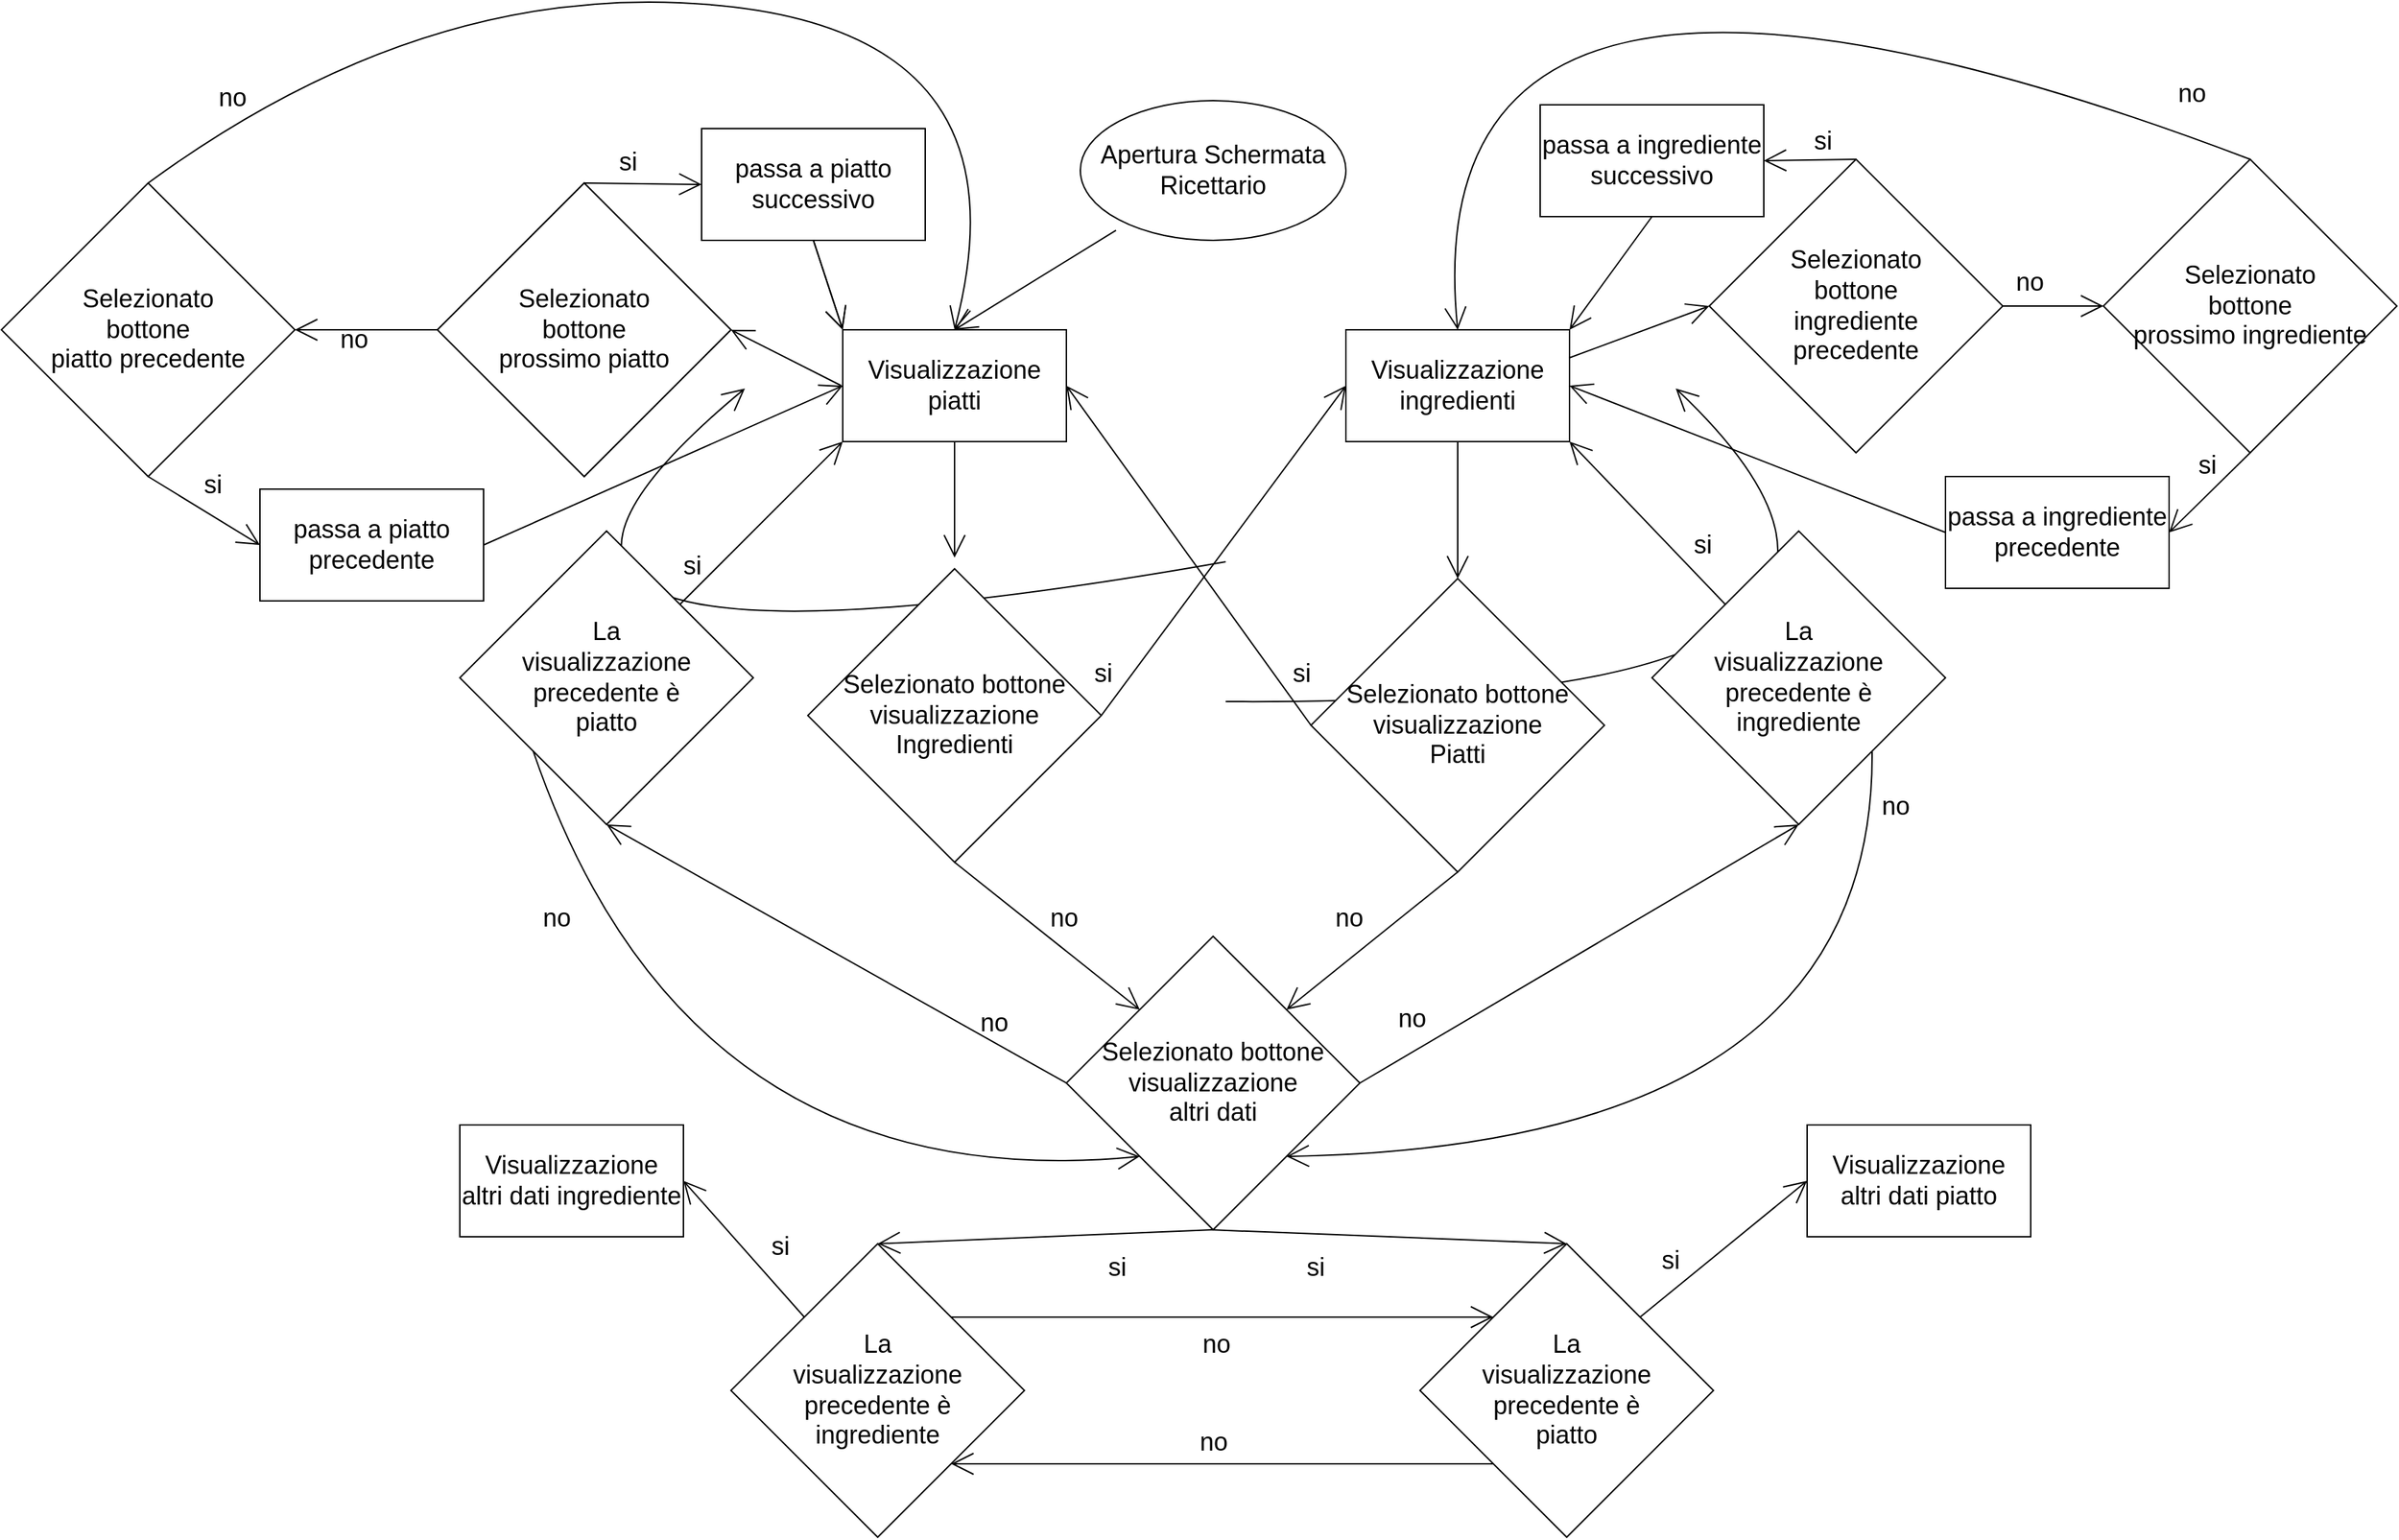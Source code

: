 <mxfile version="20.0.4" type="device"><diagram id="jU3Ccaf62Zn3gySY4rFt" name="Page-1"><mxGraphModel dx="3303" dy="1543" grid="0" gridSize="10" guides="1" tooltips="1" connect="1" arrows="1" fold="1" page="0" pageScale="1" pageWidth="850" pageHeight="1100" math="0" shadow="0"><root><mxCell id="0"/><mxCell id="1" parent="0"/><mxCell id="fn64ZD8YWk-naOwsO6Uu-9" value="" style="edgeStyle=none;curved=1;rounded=0;orthogonalLoop=1;jettySize=auto;html=1;endArrow=open;startSize=14;endSize=14;sourcePerimeterSpacing=8;targetPerimeterSpacing=8;entryX=0.5;entryY=0;entryDx=0;entryDy=0;fontSize=18;" edge="1" parent="1" source="fn64ZD8YWk-naOwsO6Uu-10" target="fn64ZD8YWk-naOwsO6Uu-47"><mxGeometry relative="1" as="geometry"><mxPoint x="212" y="150.0" as="targetPoint"/></mxGeometry></mxCell><mxCell id="fn64ZD8YWk-naOwsO6Uu-10" value="Apertura Schermata Ricettario" style="ellipse;whiteSpace=wrap;html=1;hachureGap=4;fontSize=18;" vertex="1" parent="1"><mxGeometry x="117" y="-11" width="190" height="100" as="geometry"/></mxCell><mxCell id="fn64ZD8YWk-naOwsO6Uu-33" value="" style="edgeStyle=none;orthogonalLoop=1;jettySize=auto;html=1;rounded=0;fontSize=10;endArrow=open;startSize=14;endSize=14;sourcePerimeterSpacing=8;targetPerimeterSpacing=8;curved=1;exitX=1;exitY=0.5;exitDx=0;exitDy=0;entryX=1;entryY=0.5;entryDx=0;entryDy=0;" edge="1" parent="1" source="fn64ZD8YWk-naOwsO6Uu-26"><mxGeometry width="120" relative="1" as="geometry"><mxPoint x="221" y="419" as="sourcePoint"/><mxPoint x="543" y="195.0" as="targetPoint"/><Array as="points"><mxPoint x="784" y="423"/></Array></mxGeometry></mxCell><mxCell id="fn64ZD8YWk-naOwsO6Uu-34" value="" style="edgeStyle=none;orthogonalLoop=1;jettySize=auto;html=1;rounded=0;fontSize=10;endArrow=open;startSize=14;endSize=14;sourcePerimeterSpacing=8;targetPerimeterSpacing=8;curved=1;exitX=0;exitY=0.5;exitDx=0;exitDy=0;entryX=0;entryY=0.5;entryDx=0;entryDy=0;" edge="1" parent="1" source="fn64ZD8YWk-naOwsO6Uu-13"><mxGeometry width="120" relative="1" as="geometry"><mxPoint x="221" y="319" as="sourcePoint"/><mxPoint x="-123" y="195.0" as="targetPoint"/><Array as="points"><mxPoint x="-405" y="429"/></Array></mxGeometry></mxCell><mxCell id="fn64ZD8YWk-naOwsO6Uu-47" value="Visualizzazione piatti" style="rounded=0;whiteSpace=wrap;html=1;hachureGap=4;fontSize=18;" vertex="1" parent="1"><mxGeometry x="-53" y="153" width="160" height="80" as="geometry"/></mxCell><mxCell id="fn64ZD8YWk-naOwsO6Uu-48" value="" style="edgeStyle=none;curved=1;rounded=0;orthogonalLoop=1;jettySize=auto;html=1;endArrow=open;startSize=14;endSize=14;sourcePerimeterSpacing=8;targetPerimeterSpacing=8;fontSize=18;exitX=0.5;exitY=1;exitDx=0;exitDy=0;" edge="1" parent="1" source="fn64ZD8YWk-naOwsO6Uu-47" target="fn64ZD8YWk-naOwsO6Uu-49"><mxGeometry relative="1" as="geometry"><mxPoint x="227" y="122" as="sourcePoint"/><mxPoint x="212" y="344" as="targetPoint"/></mxGeometry></mxCell><mxCell id="fn64ZD8YWk-naOwsO6Uu-49" value="Selezionato bottone visualizzazione Ingredienti" style="rhombus;whiteSpace=wrap;html=1;hachureGap=4;fontSize=18;" vertex="1" parent="1"><mxGeometry x="-78" y="324" width="210" height="210" as="geometry"/></mxCell><mxCell id="fn64ZD8YWk-naOwsO6Uu-50" value="Selezionato bottone visualizzazione &lt;br&gt;altri dati" style="rhombus;whiteSpace=wrap;html=1;hachureGap=4;fontSize=18;" vertex="1" parent="1"><mxGeometry x="107" y="587" width="210" height="210" as="geometry"/></mxCell><mxCell id="fn64ZD8YWk-naOwsO6Uu-52" value="Visualizzazione ingredienti" style="rounded=0;whiteSpace=wrap;html=1;hachureGap=4;fontSize=18;" vertex="1" parent="1"><mxGeometry x="307" y="153" width="160" height="80" as="geometry"/></mxCell><mxCell id="fn64ZD8YWk-naOwsO6Uu-55" value="" style="edgeStyle=none;curved=1;rounded=0;orthogonalLoop=1;jettySize=auto;html=1;endArrow=open;startSize=14;endSize=14;sourcePerimeterSpacing=8;targetPerimeterSpacing=8;fontSize=18;exitX=1;exitY=0.5;exitDx=0;exitDy=0;entryX=0;entryY=0.5;entryDx=0;entryDy=0;" edge="1" parent="1" source="fn64ZD8YWk-naOwsO6Uu-49" target="fn64ZD8YWk-naOwsO6Uu-52"><mxGeometry relative="1" as="geometry"><mxPoint x="222.0" y="265" as="sourcePoint"/><mxPoint x="95.231" y="384.231" as="targetPoint"/></mxGeometry></mxCell><mxCell id="fn64ZD8YWk-naOwsO6Uu-56" value="si" style="text;html=1;align=center;verticalAlign=middle;resizable=0;points=[];autosize=1;strokeColor=none;fillColor=none;hachureGap=4;fontSize=18;" vertex="1" parent="1"><mxGeometry x="117" y="382" width="31" height="34" as="geometry"/></mxCell><mxCell id="fn64ZD8YWk-naOwsO6Uu-57" value="Selezionato bottone visualizzazione &lt;br&gt;Piatti" style="rhombus;whiteSpace=wrap;html=1;hachureGap=4;fontSize=18;" vertex="1" parent="1"><mxGeometry x="282" y="331" width="210" height="210" as="geometry"/></mxCell><mxCell id="fn64ZD8YWk-naOwsO6Uu-58" value="" style="edgeStyle=none;curved=1;rounded=0;orthogonalLoop=1;jettySize=auto;html=1;endArrow=open;startSize=14;endSize=14;sourcePerimeterSpacing=8;targetPerimeterSpacing=8;fontSize=18;exitX=0.5;exitY=1;exitDx=0;exitDy=0;entryX=0.5;entryY=0;entryDx=0;entryDy=0;" edge="1" parent="1" source="fn64ZD8YWk-naOwsO6Uu-52" target="fn64ZD8YWk-naOwsO6Uu-57"><mxGeometry relative="1" as="geometry"><mxPoint x="142" y="439" as="sourcePoint"/><mxPoint x="317" y="203" as="targetPoint"/></mxGeometry></mxCell><mxCell id="fn64ZD8YWk-naOwsO6Uu-59" value="" style="edgeStyle=none;curved=1;rounded=0;orthogonalLoop=1;jettySize=auto;html=1;endArrow=open;startSize=14;endSize=14;sourcePerimeterSpacing=8;targetPerimeterSpacing=8;fontSize=18;exitX=0;exitY=0.5;exitDx=0;exitDy=0;entryX=1;entryY=0.5;entryDx=0;entryDy=0;" edge="1" parent="1" source="fn64ZD8YWk-naOwsO6Uu-57" target="fn64ZD8YWk-naOwsO6Uu-47"><mxGeometry relative="1" as="geometry"><mxPoint x="142" y="439" as="sourcePoint"/><mxPoint x="317" y="203" as="targetPoint"/></mxGeometry></mxCell><mxCell id="fn64ZD8YWk-naOwsO6Uu-60" value="si" style="text;html=1;align=center;verticalAlign=middle;resizable=0;points=[];autosize=1;strokeColor=none;fillColor=none;hachureGap=4;fontSize=18;" vertex="1" parent="1"><mxGeometry x="259" y="382" width="31" height="34" as="geometry"/></mxCell><mxCell id="fn64ZD8YWk-naOwsO6Uu-62" value="" style="edgeStyle=none;curved=1;rounded=0;orthogonalLoop=1;jettySize=auto;html=1;endArrow=open;startSize=14;endSize=14;sourcePerimeterSpacing=8;targetPerimeterSpacing=8;fontSize=18;exitX=0.5;exitY=1;exitDx=0;exitDy=0;entryX=1;entryY=0;entryDx=0;entryDy=0;" edge="1" parent="1" source="fn64ZD8YWk-naOwsO6Uu-57" target="fn64ZD8YWk-naOwsO6Uu-50"><mxGeometry relative="1" as="geometry"><mxPoint x="292" y="446" as="sourcePoint"/><mxPoint x="117" y="203" as="targetPoint"/></mxGeometry></mxCell><mxCell id="fn64ZD8YWk-naOwsO6Uu-63" value="" style="edgeStyle=none;curved=1;rounded=0;orthogonalLoop=1;jettySize=auto;html=1;endArrow=open;startSize=14;endSize=14;sourcePerimeterSpacing=8;targetPerimeterSpacing=8;fontSize=18;exitX=0.5;exitY=1;exitDx=0;exitDy=0;entryX=0;entryY=0;entryDx=0;entryDy=0;" edge="1" parent="1" source="fn64ZD8YWk-naOwsO6Uu-49" target="fn64ZD8YWk-naOwsO6Uu-50"><mxGeometry relative="1" as="geometry"><mxPoint x="397" y="551" as="sourcePoint"/><mxPoint x="274.5" y="649.5" as="targetPoint"/></mxGeometry></mxCell><mxCell id="fn64ZD8YWk-naOwsO6Uu-64" value="no" style="text;html=1;align=center;verticalAlign=middle;resizable=0;points=[];autosize=1;strokeColor=none;fillColor=none;hachureGap=4;fontSize=18;" vertex="1" parent="1"><mxGeometry x="86" y="557" width="38" height="34" as="geometry"/></mxCell><mxCell id="fn64ZD8YWk-naOwsO6Uu-65" value="no" style="text;html=1;align=center;verticalAlign=middle;resizable=0;points=[];autosize=1;strokeColor=none;fillColor=none;hachureGap=4;fontSize=18;" vertex="1" parent="1"><mxGeometry x="290" y="557" width="38" height="34" as="geometry"/></mxCell><mxCell id="fn64ZD8YWk-naOwsO6Uu-69" value="" style="edgeStyle=none;curved=1;rounded=0;orthogonalLoop=1;jettySize=auto;html=1;endArrow=open;startSize=14;endSize=14;sourcePerimeterSpacing=8;targetPerimeterSpacing=8;fontSize=18;exitX=1;exitY=0.5;exitDx=0;exitDy=0;entryX=0.5;entryY=1;entryDx=0;entryDy=0;" edge="1" parent="1" source="fn64ZD8YWk-naOwsO6Uu-50" target="fn64ZD8YWk-naOwsO6Uu-71"><mxGeometry relative="1" as="geometry"><mxPoint x="292" y="446" as="sourcePoint"/><mxPoint x="637" y="522" as="targetPoint"/></mxGeometry></mxCell><mxCell id="fn64ZD8YWk-naOwsO6Uu-70" value="no" style="text;html=1;align=center;verticalAlign=middle;resizable=0;points=[];autosize=1;strokeColor=none;fillColor=none;hachureGap=4;fontSize=18;" vertex="1" parent="1"><mxGeometry x="335" y="629" width="38" height="34" as="geometry"/></mxCell><mxCell id="fn64ZD8YWk-naOwsO6Uu-71" value="La&lt;br&gt;visualizzazione precedente è&lt;br&gt;ingrediente" style="rhombus;whiteSpace=wrap;html=1;hachureGap=4;fontSize=18;" vertex="1" parent="1"><mxGeometry x="526" y="297" width="210" height="210" as="geometry"/></mxCell><mxCell id="fn64ZD8YWk-naOwsO6Uu-72" value="" style="edgeStyle=none;curved=1;rounded=0;orthogonalLoop=1;jettySize=auto;html=1;endArrow=open;startSize=14;endSize=14;sourcePerimeterSpacing=8;targetPerimeterSpacing=8;fontSize=18;exitX=0;exitY=0;exitDx=0;exitDy=0;entryX=1;entryY=1;entryDx=0;entryDy=0;" edge="1" parent="1" source="fn64ZD8YWk-naOwsO6Uu-71" target="fn64ZD8YWk-naOwsO6Uu-52"><mxGeometry relative="1" as="geometry"><mxPoint x="327.0" y="702" as="sourcePoint"/><mxPoint x="641.0" y="517.0" as="targetPoint"/></mxGeometry></mxCell><mxCell id="fn64ZD8YWk-naOwsO6Uu-73" value="si" style="text;html=1;align=center;verticalAlign=middle;resizable=0;points=[];autosize=1;strokeColor=none;fillColor=none;hachureGap=4;fontSize=18;" vertex="1" parent="1"><mxGeometry x="546" y="290" width="31" height="34" as="geometry"/></mxCell><mxCell id="fn64ZD8YWk-naOwsO6Uu-74" value="" style="edgeStyle=none;curved=1;rounded=0;orthogonalLoop=1;jettySize=auto;html=1;endArrow=open;startSize=14;endSize=14;sourcePerimeterSpacing=8;targetPerimeterSpacing=8;fontSize=18;exitX=1;exitY=1;exitDx=0;exitDy=0;entryX=1;entryY=1;entryDx=0;entryDy=0;" edge="1" parent="1" source="fn64ZD8YWk-naOwsO6Uu-71" target="fn64ZD8YWk-naOwsO6Uu-50"><mxGeometry relative="1" as="geometry"><mxPoint x="588.5" y="359.5" as="sourcePoint"/><mxPoint x="477" y="243" as="targetPoint"/><Array as="points"><mxPoint x="686" y="737"/></Array></mxGeometry></mxCell><mxCell id="fn64ZD8YWk-naOwsO6Uu-75" value="no" style="text;html=1;align=center;verticalAlign=middle;resizable=0;points=[];autosize=1;strokeColor=none;fillColor=none;hachureGap=4;fontSize=18;" vertex="1" parent="1"><mxGeometry x="681" y="477" width="38" height="34" as="geometry"/></mxCell><mxCell id="fn64ZD8YWk-naOwsO6Uu-76" value="La &lt;br&gt;visualizzazione precedente è&lt;br&gt;piatto" style="rhombus;whiteSpace=wrap;html=1;hachureGap=4;fontSize=18;" vertex="1" parent="1"><mxGeometry x="-327" y="297" width="210" height="210" as="geometry"/></mxCell><mxCell id="fn64ZD8YWk-naOwsO6Uu-77" value="" style="edgeStyle=none;curved=1;rounded=0;orthogonalLoop=1;jettySize=auto;html=1;endArrow=open;startSize=14;endSize=14;sourcePerimeterSpacing=8;targetPerimeterSpacing=8;fontSize=18;exitX=1;exitY=0;exitDx=0;exitDy=0;entryX=0;entryY=1;entryDx=0;entryDy=0;" edge="1" parent="1" source="fn64ZD8YWk-naOwsO6Uu-76" target="fn64ZD8YWk-naOwsO6Uu-47"><mxGeometry relative="1" as="geometry"><mxPoint x="-523.5" y="741" as="sourcePoint"/><mxPoint x="-383.5" y="272" as="targetPoint"/></mxGeometry></mxCell><mxCell id="fn64ZD8YWk-naOwsO6Uu-78" value="si" style="text;html=1;align=center;verticalAlign=middle;resizable=0;points=[];autosize=1;strokeColor=none;fillColor=none;hachureGap=4;fontSize=18;" vertex="1" parent="1"><mxGeometry x="-177" y="305" width="31" height="34" as="geometry"/></mxCell><mxCell id="fn64ZD8YWk-naOwsO6Uu-79" value="" style="edgeStyle=none;curved=1;rounded=0;orthogonalLoop=1;jettySize=auto;html=1;endArrow=open;startSize=14;endSize=14;sourcePerimeterSpacing=8;targetPerimeterSpacing=8;fontSize=18;exitX=0;exitY=1;exitDx=0;exitDy=0;entryX=0;entryY=1;entryDx=0;entryDy=0;" edge="1" parent="1" source="fn64ZD8YWk-naOwsO6Uu-76" target="fn64ZD8YWk-naOwsO6Uu-50"><mxGeometry relative="1" as="geometry"><mxPoint x="-262.0" y="398.5" as="sourcePoint"/><mxPoint x="-586.0" y="783.5" as="targetPoint"/><Array as="points"><mxPoint x="-164.5" y="776"/></Array></mxGeometry></mxCell><mxCell id="fn64ZD8YWk-naOwsO6Uu-80" value="no" style="text;html=1;align=center;verticalAlign=middle;resizable=0;points=[];autosize=1;strokeColor=none;fillColor=none;hachureGap=4;fontSize=18;" vertex="1" parent="1"><mxGeometry x="-277" y="557" width="38" height="34" as="geometry"/></mxCell><mxCell id="fn64ZD8YWk-naOwsO6Uu-81" value="" style="edgeStyle=none;curved=1;rounded=0;orthogonalLoop=1;jettySize=auto;html=1;endArrow=open;startSize=14;endSize=14;sourcePerimeterSpacing=8;targetPerimeterSpacing=8;fontSize=18;exitX=0;exitY=0.5;exitDx=0;exitDy=0;entryX=0.5;entryY=1;entryDx=0;entryDy=0;" edge="1" parent="1" source="fn64ZD8YWk-naOwsO6Uu-50" target="fn64ZD8YWk-naOwsO6Uu-76"><mxGeometry relative="1" as="geometry"><mxPoint x="71" y="651" as="sourcePoint"/><mxPoint x="-77" y="540" as="targetPoint"/></mxGeometry></mxCell><mxCell id="fn64ZD8YWk-naOwsO6Uu-83" value="no" style="text;html=1;align=center;verticalAlign=middle;resizable=0;points=[];autosize=1;strokeColor=none;fillColor=none;hachureGap=4;fontSize=18;" vertex="1" parent="1"><mxGeometry x="36" y="632" width="38" height="34" as="geometry"/></mxCell><mxCell id="fn64ZD8YWk-naOwsO6Uu-84" value="Visualizzazione &lt;br&gt;altri dati piatto" style="rounded=0;whiteSpace=wrap;html=1;hachureGap=4;fontSize=18;" vertex="1" parent="1"><mxGeometry x="637" y="722" width="160" height="80" as="geometry"/></mxCell><mxCell id="fn64ZD8YWk-naOwsO6Uu-85" value="" style="edgeStyle=none;curved=1;rounded=0;orthogonalLoop=1;jettySize=auto;html=1;endArrow=open;startSize=14;endSize=14;sourcePerimeterSpacing=8;targetPerimeterSpacing=8;fontSize=18;exitX=0.5;exitY=1;exitDx=0;exitDy=0;entryX=0.5;entryY=0;entryDx=0;entryDy=0;" edge="1" parent="1" source="fn64ZD8YWk-naOwsO6Uu-50" target="fn64ZD8YWk-naOwsO6Uu-88"><mxGeometry relative="1" as="geometry"><mxPoint x="327" y="702" as="sourcePoint"/><mxPoint x="641.0" y="517" as="targetPoint"/></mxGeometry></mxCell><mxCell id="fn64ZD8YWk-naOwsO6Uu-86" value="si" style="text;html=1;align=center;verticalAlign=middle;resizable=0;points=[];autosize=1;strokeColor=none;fillColor=none;hachureGap=4;fontSize=18;" vertex="1" parent="1"><mxGeometry x="127" y="807" width="31" height="34" as="geometry"/></mxCell><mxCell id="fn64ZD8YWk-naOwsO6Uu-87" value="La&lt;br&gt;visualizzazione precedente è&lt;br&gt;piatto" style="rhombus;whiteSpace=wrap;html=1;hachureGap=4;fontSize=18;" vertex="1" parent="1"><mxGeometry x="360" y="807" width="210" height="210" as="geometry"/></mxCell><mxCell id="fn64ZD8YWk-naOwsO6Uu-88" value="La &lt;br&gt;visualizzazione precedente è&lt;br&gt;ingrediente" style="rhombus;whiteSpace=wrap;html=1;hachureGap=4;fontSize=18;" vertex="1" parent="1"><mxGeometry x="-133" y="807" width="210" height="210" as="geometry"/></mxCell><mxCell id="fn64ZD8YWk-naOwsO6Uu-90" value="" style="edgeStyle=none;curved=1;rounded=0;orthogonalLoop=1;jettySize=auto;html=1;endArrow=open;startSize=14;endSize=14;sourcePerimeterSpacing=8;targetPerimeterSpacing=8;fontSize=18;entryX=0.5;entryY=0;entryDx=0;entryDy=0;" edge="1" parent="1" target="fn64ZD8YWk-naOwsO6Uu-87"><mxGeometry relative="1" as="geometry"><mxPoint x="210" y="797" as="sourcePoint"/><mxPoint x="-18" y="817" as="targetPoint"/></mxGeometry></mxCell><mxCell id="fn64ZD8YWk-naOwsO6Uu-91" value="si" style="text;html=1;align=center;verticalAlign=middle;resizable=0;points=[];autosize=1;strokeColor=none;fillColor=none;hachureGap=4;fontSize=18;" vertex="1" parent="1"><mxGeometry x="269" y="807" width="31" height="34" as="geometry"/></mxCell><mxCell id="fn64ZD8YWk-naOwsO6Uu-92" value="Visualizzazione &lt;br&gt;altri dati ingrediente" style="rounded=0;whiteSpace=wrap;html=1;hachureGap=4;fontSize=18;" vertex="1" parent="1"><mxGeometry x="-327" y="722" width="160" height="80" as="geometry"/></mxCell><mxCell id="fn64ZD8YWk-naOwsO6Uu-93" value="" style="edgeStyle=none;curved=1;rounded=0;orthogonalLoop=1;jettySize=auto;html=1;endArrow=open;startSize=14;endSize=14;sourcePerimeterSpacing=8;targetPerimeterSpacing=8;fontSize=18;exitX=0;exitY=0;exitDx=0;exitDy=0;entryX=1;entryY=0.5;entryDx=0;entryDy=0;" edge="1" parent="1" source="fn64ZD8YWk-naOwsO6Uu-88" target="fn64ZD8YWk-naOwsO6Uu-92"><mxGeometry relative="1" as="geometry"><mxPoint x="222" y="807" as="sourcePoint"/><mxPoint x="-18" y="817" as="targetPoint"/></mxGeometry></mxCell><mxCell id="fn64ZD8YWk-naOwsO6Uu-94" value="si" style="text;html=1;align=center;verticalAlign=middle;resizable=0;points=[];autosize=1;strokeColor=none;fillColor=none;hachureGap=4;fontSize=18;" vertex="1" parent="1"><mxGeometry x="-114" y="792" width="31" height="34" as="geometry"/></mxCell><mxCell id="fn64ZD8YWk-naOwsO6Uu-95" value="" style="edgeStyle=none;curved=1;rounded=0;orthogonalLoop=1;jettySize=auto;html=1;endArrow=open;startSize=14;endSize=14;sourcePerimeterSpacing=8;targetPerimeterSpacing=8;fontSize=18;exitX=1;exitY=0;exitDx=0;exitDy=0;entryX=0;entryY=0.5;entryDx=0;entryDy=0;" edge="1" parent="1" source="fn64ZD8YWk-naOwsO6Uu-87" target="fn64ZD8YWk-naOwsO6Uu-84"><mxGeometry relative="1" as="geometry"><mxPoint x="-70.5" y="869.5" as="sourcePoint"/><mxPoint x="-157" y="772" as="targetPoint"/></mxGeometry></mxCell><mxCell id="fn64ZD8YWk-naOwsO6Uu-96" value="si" style="text;html=1;align=center;verticalAlign=middle;resizable=0;points=[];autosize=1;strokeColor=none;fillColor=none;hachureGap=4;fontSize=18;" vertex="1" parent="1"><mxGeometry x="523" y="802" width="31" height="34" as="geometry"/></mxCell><mxCell id="fn64ZD8YWk-naOwsO6Uu-97" value="" style="edgeStyle=none;curved=1;rounded=0;orthogonalLoop=1;jettySize=auto;html=1;endArrow=open;startSize=14;endSize=14;sourcePerimeterSpacing=8;targetPerimeterSpacing=8;fontSize=18;entryX=0;entryY=0;entryDx=0;entryDy=0;exitX=1;exitY=0;exitDx=0;exitDy=0;" edge="1" parent="1" source="fn64ZD8YWk-naOwsO6Uu-88" target="fn64ZD8YWk-naOwsO6Uu-87"><mxGeometry relative="1" as="geometry"><mxPoint x="137" y="877" as="sourcePoint"/><mxPoint x="-18" y="817" as="targetPoint"/></mxGeometry></mxCell><mxCell id="fn64ZD8YWk-naOwsO6Uu-98" value="no" style="text;html=1;align=center;verticalAlign=middle;resizable=0;points=[];autosize=1;strokeColor=none;fillColor=none;hachureGap=4;fontSize=18;" vertex="1" parent="1"><mxGeometry x="195" y="862" width="38" height="34" as="geometry"/></mxCell><mxCell id="fn64ZD8YWk-naOwsO6Uu-99" value="" style="edgeStyle=none;curved=1;rounded=0;orthogonalLoop=1;jettySize=auto;html=1;endArrow=open;startSize=14;endSize=14;sourcePerimeterSpacing=8;targetPerimeterSpacing=8;fontSize=18;entryX=1;entryY=1;entryDx=0;entryDy=0;exitX=0;exitY=1;exitDx=0;exitDy=0;" edge="1" parent="1" source="fn64ZD8YWk-naOwsO6Uu-87" target="fn64ZD8YWk-naOwsO6Uu-88"><mxGeometry relative="1" as="geometry"><mxPoint x="34.5" y="869.5" as="sourcePoint"/><mxPoint x="422.5" y="869.5" as="targetPoint"/></mxGeometry></mxCell><mxCell id="fn64ZD8YWk-naOwsO6Uu-100" value="no" style="text;html=1;align=center;verticalAlign=middle;resizable=0;points=[];autosize=1;strokeColor=none;fillColor=none;hachureGap=4;fontSize=18;" vertex="1" parent="1"><mxGeometry x="193" y="932" width="38" height="34" as="geometry"/></mxCell><mxCell id="fn64ZD8YWk-naOwsO6Uu-103" value="Selezionato &lt;br&gt;bottone &lt;br&gt;prossimo piatto" style="rhombus;whiteSpace=wrap;html=1;hachureGap=4;fontSize=18;" vertex="1" parent="1"><mxGeometry x="-343" y="48" width="210" height="210" as="geometry"/></mxCell><mxCell id="fn64ZD8YWk-naOwsO6Uu-104" value="" style="edgeStyle=none;curved=1;rounded=0;orthogonalLoop=1;jettySize=auto;html=1;endArrow=open;startSize=14;endSize=14;sourcePerimeterSpacing=8;targetPerimeterSpacing=8;fontSize=18;entryX=1;entryY=0.5;entryDx=0;entryDy=0;" edge="1" parent="1" target="fn64ZD8YWk-naOwsO6Uu-103"><mxGeometry relative="1" as="geometry"><mxPoint x="-54" y="193" as="sourcePoint"/><mxPoint x="-43" y="243" as="targetPoint"/></mxGeometry></mxCell><mxCell id="fn64ZD8YWk-naOwsO6Uu-105" value="" style="edgeStyle=none;curved=1;rounded=0;orthogonalLoop=1;jettySize=auto;html=1;endArrow=open;startSize=14;endSize=14;sourcePerimeterSpacing=8;targetPerimeterSpacing=8;fontSize=18;exitX=0;exitY=0.5;exitDx=0;exitDy=0;entryX=1;entryY=0.5;entryDx=0;entryDy=0;" edge="1" parent="1" source="fn64ZD8YWk-naOwsO6Uu-103" target="fn64ZD8YWk-naOwsO6Uu-107"><mxGeometry relative="1" as="geometry"><mxPoint x="-43" y="163" as="sourcePoint"/><mxPoint x="-426" y="202" as="targetPoint"/></mxGeometry></mxCell><mxCell id="fn64ZD8YWk-naOwsO6Uu-106" value="no" style="text;html=1;align=center;verticalAlign=middle;resizable=0;points=[];autosize=1;strokeColor=none;fillColor=none;hachureGap=4;fontSize=18;" vertex="1" parent="1"><mxGeometry x="-422" y="143" width="38" height="34" as="geometry"/></mxCell><mxCell id="fn64ZD8YWk-naOwsO6Uu-107" value="Selezionato &lt;br&gt;bottone &lt;br&gt;piatto precedente" style="rhombus;whiteSpace=wrap;html=1;hachureGap=4;fontSize=18;" vertex="1" parent="1"><mxGeometry x="-655" y="48" width="210" height="210" as="geometry"/></mxCell><mxCell id="fn64ZD8YWk-naOwsO6Uu-109" value="" style="edgeStyle=none;curved=1;rounded=0;orthogonalLoop=1;jettySize=auto;html=1;endArrow=open;startSize=14;endSize=14;sourcePerimeterSpacing=8;targetPerimeterSpacing=8;fontSize=18;exitX=0.5;exitY=0;exitDx=0;exitDy=0;entryX=0;entryY=0.5;entryDx=0;entryDy=0;" edge="1" parent="1" source="fn64ZD8YWk-naOwsO6Uu-103" target="fn64ZD8YWk-naOwsO6Uu-110"><mxGeometry relative="1" as="geometry"><mxPoint x="-44" y="203" as="sourcePoint"/><mxPoint x="-112" y="48" as="targetPoint"/></mxGeometry></mxCell><mxCell id="fn64ZD8YWk-naOwsO6Uu-110" value="passa a piatto successivo" style="rounded=0;whiteSpace=wrap;html=1;hachureGap=4;fontSize=18;" vertex="1" parent="1"><mxGeometry x="-154" y="9" width="160" height="80" as="geometry"/></mxCell><mxCell id="fn64ZD8YWk-naOwsO6Uu-112" value="" style="edgeStyle=none;curved=1;rounded=0;orthogonalLoop=1;jettySize=auto;html=1;endArrow=open;startSize=14;endSize=14;sourcePerimeterSpacing=8;targetPerimeterSpacing=8;entryX=0;entryY=0;entryDx=0;entryDy=0;fontSize=18;exitX=0.5;exitY=1;exitDx=0;exitDy=0;" edge="1" parent="1" source="fn64ZD8YWk-naOwsO6Uu-110" target="fn64ZD8YWk-naOwsO6Uu-47"><mxGeometry relative="1" as="geometry"><mxPoint x="152.296" y="91.701" as="sourcePoint"/><mxPoint x="37" y="163" as="targetPoint"/></mxGeometry></mxCell><mxCell id="fn64ZD8YWk-naOwsO6Uu-113" value="passa a piatto precedente" style="rounded=0;whiteSpace=wrap;html=1;hachureGap=4;fontSize=18;" vertex="1" parent="1"><mxGeometry x="-470" y="267" width="160" height="80" as="geometry"/></mxCell><mxCell id="fn64ZD8YWk-naOwsO6Uu-114" value="" style="edgeStyle=none;curved=1;rounded=0;orthogonalLoop=1;jettySize=auto;html=1;endArrow=open;startSize=14;endSize=14;sourcePerimeterSpacing=8;targetPerimeterSpacing=8;fontSize=18;entryX=0;entryY=0.5;entryDx=0;entryDy=0;exitX=0.5;exitY=1;exitDx=0;exitDy=0;" edge="1" parent="1" source="fn64ZD8YWk-naOwsO6Uu-107" target="fn64ZD8YWk-naOwsO6Uu-113"><mxGeometry relative="1" as="geometry"><mxPoint x="-534" y="350" as="sourcePoint"/><mxPoint x="-435" y="163" as="targetPoint"/></mxGeometry></mxCell><mxCell id="fn64ZD8YWk-naOwsO6Uu-115" value="si" style="text;html=1;align=center;verticalAlign=middle;resizable=0;points=[];autosize=1;strokeColor=none;fillColor=none;hachureGap=4;fontSize=18;" vertex="1" parent="1"><mxGeometry x="-520" y="247" width="31" height="34" as="geometry"/></mxCell><mxCell id="fn64ZD8YWk-naOwsO6Uu-116" value="" style="edgeStyle=none;curved=1;rounded=0;orthogonalLoop=1;jettySize=auto;html=1;endArrow=open;startSize=14;endSize=14;sourcePerimeterSpacing=8;targetPerimeterSpacing=8;fontSize=18;entryX=0;entryY=0.5;entryDx=0;entryDy=0;exitX=1;exitY=0.5;exitDx=0;exitDy=0;" edge="1" parent="1" source="fn64ZD8YWk-naOwsO6Uu-113" target="fn64ZD8YWk-naOwsO6Uu-47"><mxGeometry relative="1" as="geometry"><mxPoint x="-540" y="268" as="sourcePoint"/><mxPoint x="-460" y="317" as="targetPoint"/></mxGeometry></mxCell><mxCell id="fn64ZD8YWk-naOwsO6Uu-117" value="passa a piatto successivo" style="rounded=0;whiteSpace=wrap;html=1;hachureGap=4;fontSize=18;" vertex="1" parent="1"><mxGeometry x="-154" y="9" width="160" height="80" as="geometry"/></mxCell><mxCell id="fn64ZD8YWk-naOwsO6Uu-118" value="" style="edgeStyle=none;curved=1;rounded=0;orthogonalLoop=1;jettySize=auto;html=1;endArrow=open;startSize=14;endSize=14;sourcePerimeterSpacing=8;targetPerimeterSpacing=8;entryX=0;entryY=0;entryDx=0;entryDy=0;fontSize=18;exitX=0.5;exitY=1;exitDx=0;exitDy=0;" edge="1" source="fn64ZD8YWk-naOwsO6Uu-117" parent="1"><mxGeometry relative="1" as="geometry"><mxPoint x="152.296" y="91.701" as="sourcePoint"/><mxPoint x="-53" y="153" as="targetPoint"/></mxGeometry></mxCell><mxCell id="fn64ZD8YWk-naOwsO6Uu-119" value="Selezionato &lt;br&gt;bottone &lt;br&gt;prossimo piatto" style="rhombus;whiteSpace=wrap;html=1;hachureGap=4;fontSize=18;" vertex="1" parent="1"><mxGeometry x="-343" y="48" width="210" height="210" as="geometry"/></mxCell><mxCell id="fn64ZD8YWk-naOwsO6Uu-120" value="Selezionato &lt;br&gt;bottone &lt;br&gt;ingrediente &lt;br&gt;precedente" style="rhombus;whiteSpace=wrap;html=1;hachureGap=4;fontSize=18;" vertex="1" parent="1"><mxGeometry x="567" y="31" width="210" height="210" as="geometry"/></mxCell><mxCell id="fn64ZD8YWk-naOwsO6Uu-121" value="passa a ingrediente precedente" style="rounded=0;whiteSpace=wrap;html=1;hachureGap=4;fontSize=18;" vertex="1" parent="1"><mxGeometry x="736" y="258" width="160" height="80" as="geometry"/></mxCell><mxCell id="fn64ZD8YWk-naOwsO6Uu-122" value="passa a ingrediente successivo" style="rounded=0;whiteSpace=wrap;html=1;hachureGap=4;fontSize=18;" vertex="1" parent="1"><mxGeometry x="446" y="-8" width="160" height="80" as="geometry"/></mxCell><mxCell id="fn64ZD8YWk-naOwsO6Uu-123" value="Selezionato &lt;br&gt;bottone &lt;br&gt;prossimo ingrediente" style="rhombus;whiteSpace=wrap;html=1;hachureGap=4;fontSize=18;" vertex="1" parent="1"><mxGeometry x="849" y="31" width="210" height="210" as="geometry"/></mxCell><mxCell id="fn64ZD8YWk-naOwsO6Uu-124" value="" style="edgeStyle=none;curved=1;rounded=0;orthogonalLoop=1;jettySize=auto;html=1;endArrow=open;startSize=14;endSize=14;sourcePerimeterSpacing=8;targetPerimeterSpacing=8;fontSize=18;entryX=0;entryY=0.5;entryDx=0;entryDy=0;exitX=1;exitY=0.25;exitDx=0;exitDy=0;" edge="1" parent="1" source="fn64ZD8YWk-naOwsO6Uu-52" target="fn64ZD8YWk-naOwsO6Uu-120"><mxGeometry relative="1" as="geometry"><mxPoint x="-44" y="203" as="sourcePoint"/><mxPoint x="-123" y="163" as="targetPoint"/></mxGeometry></mxCell><mxCell id="fn64ZD8YWk-naOwsO6Uu-125" value="" style="edgeStyle=none;curved=1;rounded=0;orthogonalLoop=1;jettySize=auto;html=1;endArrow=open;startSize=14;endSize=14;sourcePerimeterSpacing=8;targetPerimeterSpacing=8;fontSize=18;entryX=0;entryY=0.5;entryDx=0;entryDy=0;exitX=1;exitY=0.5;exitDx=0;exitDy=0;" edge="1" parent="1" source="fn64ZD8YWk-naOwsO6Uu-120" target="fn64ZD8YWk-naOwsO6Uu-123"><mxGeometry relative="1" as="geometry"><mxPoint x="477" y="183" as="sourcePoint"/><mxPoint x="548" y="117" as="targetPoint"/></mxGeometry></mxCell><mxCell id="fn64ZD8YWk-naOwsO6Uu-126" value="" style="edgeStyle=none;curved=1;rounded=0;orthogonalLoop=1;jettySize=auto;html=1;endArrow=open;startSize=14;endSize=14;sourcePerimeterSpacing=8;targetPerimeterSpacing=8;fontSize=18;entryX=1;entryY=0.5;entryDx=0;entryDy=0;exitX=0.5;exitY=0;exitDx=0;exitDy=0;" edge="1" parent="1" source="fn64ZD8YWk-naOwsO6Uu-120" target="fn64ZD8YWk-naOwsO6Uu-122"><mxGeometry relative="1" as="geometry"><mxPoint x="758" y="117" as="sourcePoint"/><mxPoint x="860" y="117" as="targetPoint"/></mxGeometry></mxCell><mxCell id="fn64ZD8YWk-naOwsO6Uu-127" value="" style="edgeStyle=none;curved=1;rounded=0;orthogonalLoop=1;jettySize=auto;html=1;endArrow=open;startSize=14;endSize=14;sourcePerimeterSpacing=8;targetPerimeterSpacing=8;fontSize=18;entryX=1;entryY=0;entryDx=0;entryDy=0;exitX=0.5;exitY=1;exitDx=0;exitDy=0;" edge="1" parent="1" source="fn64ZD8YWk-naOwsO6Uu-122" target="fn64ZD8YWk-naOwsO6Uu-52"><mxGeometry relative="1" as="geometry"><mxPoint x="653" y="12" as="sourcePoint"/><mxPoint x="729" y="-28" as="targetPoint"/></mxGeometry></mxCell><mxCell id="fn64ZD8YWk-naOwsO6Uu-128" value="" style="edgeStyle=none;curved=1;rounded=0;orthogonalLoop=1;jettySize=auto;html=1;endArrow=open;startSize=14;endSize=14;sourcePerimeterSpacing=8;targetPerimeterSpacing=8;fontSize=18;entryX=1;entryY=0.5;entryDx=0;entryDy=0;exitX=0.5;exitY=1;exitDx=0;exitDy=0;" edge="1" parent="1" source="fn64ZD8YWk-naOwsO6Uu-123" target="fn64ZD8YWk-naOwsO6Uu-121"><mxGeometry relative="1" as="geometry"><mxPoint x="787" y="146" as="sourcePoint"/><mxPoint x="859" y="146" as="targetPoint"/></mxGeometry></mxCell><mxCell id="fn64ZD8YWk-naOwsO6Uu-129" value="" style="edgeStyle=none;curved=1;rounded=0;orthogonalLoop=1;jettySize=auto;html=1;endArrow=open;startSize=14;endSize=14;sourcePerimeterSpacing=8;targetPerimeterSpacing=8;fontSize=18;entryX=1;entryY=0.5;entryDx=0;entryDy=0;exitX=0;exitY=0.5;exitDx=0;exitDy=0;" edge="1" parent="1" source="fn64ZD8YWk-naOwsO6Uu-121" target="fn64ZD8YWk-naOwsO6Uu-52"><mxGeometry relative="1" as="geometry"><mxPoint x="964" y="251.0" as="sourcePoint"/><mxPoint x="906" y="308" as="targetPoint"/></mxGeometry></mxCell><mxCell id="fn64ZD8YWk-naOwsO6Uu-130" value="no" style="text;html=1;align=center;verticalAlign=middle;resizable=0;points=[];autosize=1;strokeColor=none;fillColor=none;hachureGap=4;fontSize=18;" vertex="1" parent="1"><mxGeometry x="777" y="102" width="38" height="34" as="geometry"/></mxCell><mxCell id="fn64ZD8YWk-naOwsO6Uu-131" value="si" style="text;html=1;align=center;verticalAlign=middle;resizable=0;points=[];autosize=1;strokeColor=none;fillColor=none;hachureGap=4;fontSize=18;" vertex="1" parent="1"><mxGeometry x="907" y="233" width="31" height="34" as="geometry"/></mxCell><mxCell id="fn64ZD8YWk-naOwsO6Uu-132" value="si" style="text;html=1;align=center;verticalAlign=middle;resizable=0;points=[];autosize=1;strokeColor=none;fillColor=none;hachureGap=4;fontSize=18;" vertex="1" parent="1"><mxGeometry x="-223" y="16" width="31" height="34" as="geometry"/></mxCell><mxCell id="fn64ZD8YWk-naOwsO6Uu-133" value="si" style="text;html=1;align=center;verticalAlign=middle;resizable=0;points=[];autosize=1;strokeColor=none;fillColor=none;hachureGap=4;fontSize=18;" vertex="1" parent="1"><mxGeometry x="632" y="1" width="31" height="34" as="geometry"/></mxCell><mxCell id="fn64ZD8YWk-naOwsO6Uu-134" value="" style="edgeStyle=none;curved=1;rounded=0;orthogonalLoop=1;jettySize=auto;html=1;endArrow=open;startSize=14;endSize=14;sourcePerimeterSpacing=8;targetPerimeterSpacing=8;fontSize=18;entryX=0.5;entryY=0;entryDx=0;entryDy=0;exitX=0.5;exitY=0;exitDx=0;exitDy=0;" edge="1" parent="1" source="fn64ZD8YWk-naOwsO6Uu-123" target="fn64ZD8YWk-naOwsO6Uu-52"><mxGeometry relative="1" as="geometry"><mxPoint x="787" y="146" as="sourcePoint"/><mxPoint x="859" y="146" as="targetPoint"/><Array as="points"><mxPoint x="352" y="-198"/></Array></mxGeometry></mxCell><mxCell id="fn64ZD8YWk-naOwsO6Uu-135" value="no" style="text;html=1;align=center;verticalAlign=middle;resizable=0;points=[];autosize=1;strokeColor=none;fillColor=none;hachureGap=4;fontSize=18;" vertex="1" parent="1"><mxGeometry x="893" y="-33" width="38" height="34" as="geometry"/></mxCell><mxCell id="fn64ZD8YWk-naOwsO6Uu-137" value="" style="edgeStyle=none;curved=1;rounded=0;orthogonalLoop=1;jettySize=auto;html=1;endArrow=open;startSize=14;endSize=14;sourcePerimeterSpacing=8;targetPerimeterSpacing=8;fontSize=18;entryX=0.5;entryY=0;entryDx=0;entryDy=0;exitX=0.5;exitY=0;exitDx=0;exitDy=0;" edge="1" parent="1" source="fn64ZD8YWk-naOwsO6Uu-107" target="fn64ZD8YWk-naOwsO6Uu-47"><mxGeometry relative="1" as="geometry"><mxPoint x="-540" y="268" as="sourcePoint"/><mxPoint x="-460" y="317" as="targetPoint"/><Array as="points"><mxPoint x="-344" y="-103"/><mxPoint x="81" y="-53"/></Array></mxGeometry></mxCell><mxCell id="fn64ZD8YWk-naOwsO6Uu-138" value="no" style="text;html=1;align=center;verticalAlign=middle;resizable=0;points=[];autosize=1;strokeColor=none;fillColor=none;hachureGap=4;fontSize=18;" vertex="1" parent="1"><mxGeometry x="-509" y="-30" width="38" height="34" as="geometry"/></mxCell></root></mxGraphModel></diagram></mxfile>